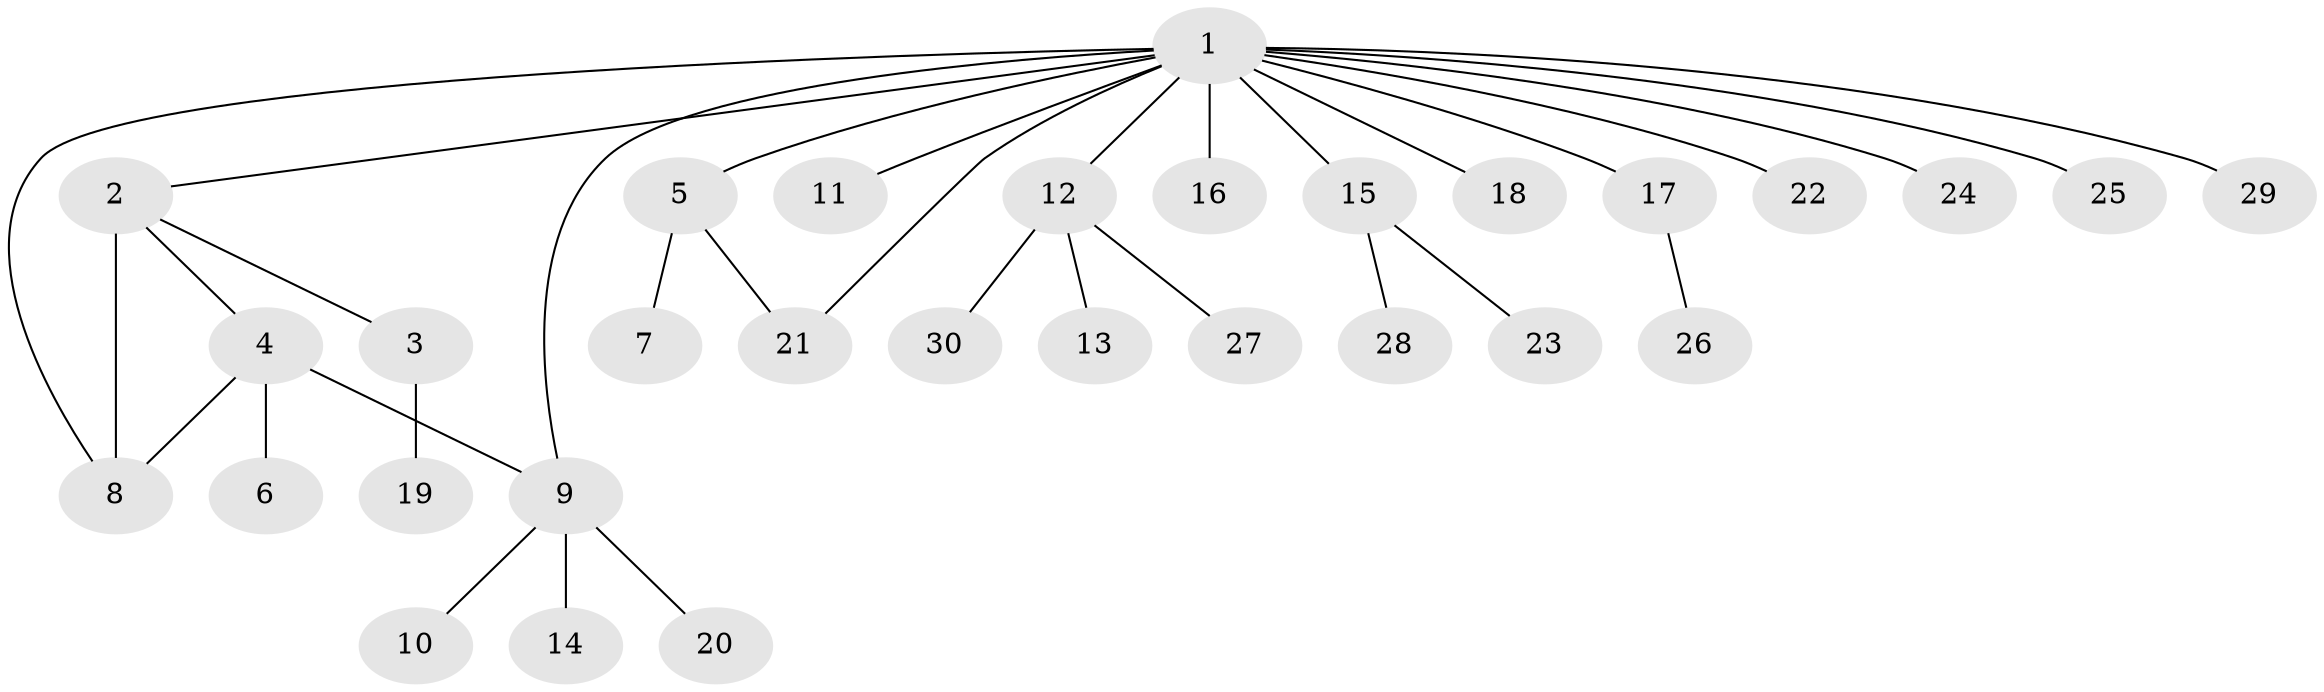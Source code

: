 // original degree distribution, {16: 0.03333333333333333, 3: 0.05, 12: 0.016666666666666666, 1: 0.7333333333333333, 2: 0.11666666666666667, 6: 0.016666666666666666, 5: 0.016666666666666666, 4: 0.016666666666666666}
// Generated by graph-tools (version 1.1) at 2025/35/03/09/25 02:35:22]
// undirected, 30 vertices, 33 edges
graph export_dot {
graph [start="1"]
  node [color=gray90,style=filled];
  1;
  2;
  3;
  4;
  5;
  6;
  7;
  8;
  9;
  10;
  11;
  12;
  13;
  14;
  15;
  16;
  17;
  18;
  19;
  20;
  21;
  22;
  23;
  24;
  25;
  26;
  27;
  28;
  29;
  30;
  1 -- 2 [weight=1.0];
  1 -- 5 [weight=1.0];
  1 -- 8 [weight=1.0];
  1 -- 9 [weight=1.0];
  1 -- 11 [weight=1.0];
  1 -- 12 [weight=1.0];
  1 -- 15 [weight=1.0];
  1 -- 16 [weight=1.0];
  1 -- 17 [weight=1.0];
  1 -- 18 [weight=1.0];
  1 -- 21 [weight=1.0];
  1 -- 22 [weight=1.0];
  1 -- 24 [weight=1.0];
  1 -- 25 [weight=1.0];
  1 -- 29 [weight=1.0];
  2 -- 3 [weight=1.0];
  2 -- 4 [weight=1.0];
  2 -- 8 [weight=12.0];
  3 -- 19 [weight=1.0];
  4 -- 6 [weight=8.0];
  4 -- 8 [weight=1.0];
  4 -- 9 [weight=1.0];
  5 -- 7 [weight=1.0];
  5 -- 21 [weight=1.0];
  9 -- 10 [weight=1.0];
  9 -- 14 [weight=1.0];
  9 -- 20 [weight=1.0];
  12 -- 13 [weight=1.0];
  12 -- 27 [weight=1.0];
  12 -- 30 [weight=1.0];
  15 -- 23 [weight=1.0];
  15 -- 28 [weight=1.0];
  17 -- 26 [weight=1.0];
}

